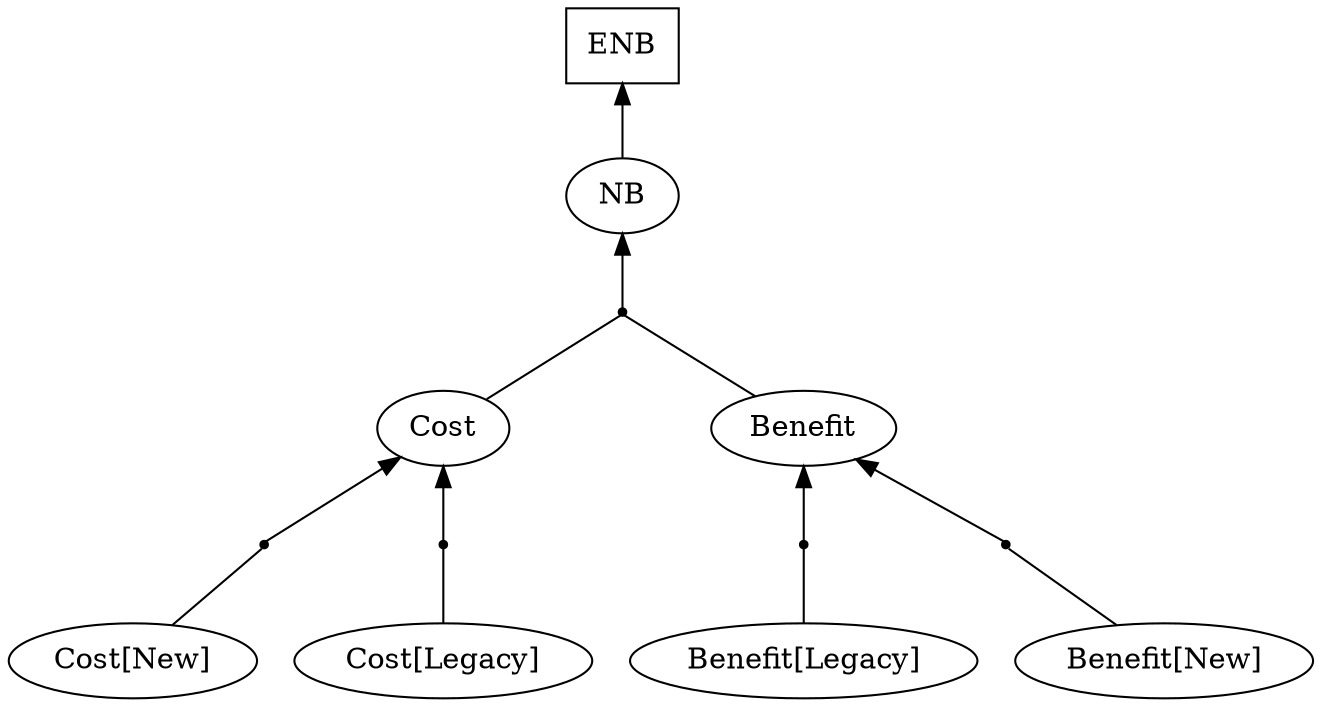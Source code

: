 digraph G { 
rankdir = BT 
AndRef0[shape = point] 
AndRef0->"Benefit"
"Benefit[New]"->AndRef0 [dir = none] 
AndRef1[shape = point] 
AndRef1->"Benefit"
"Benefit[Legacy]"->AndRef1 [dir = none] 
"Benefit" [shape = oval] 
AndRef2[shape = point] 
AndRef2->"Cost"
"Cost[New]"->AndRef2 [dir = none] 
AndRef3[shape = point] 
AndRef3->"Cost"
"Cost[Legacy]"->AndRef3 [dir = none] 
"Cost" [shape = oval] 
"NB" [shape = oval] 
AndRef4[shape = point] 
AndRef4->"NB"
"Benefit"->AndRef4 [dir = none] 
"Cost"->AndRef4 [dir = none] 
ENB [shape = box] 
NB->"ENB"
}
